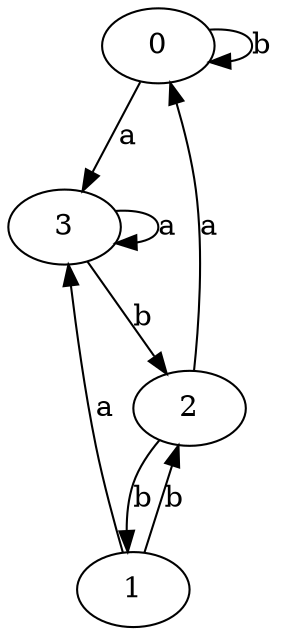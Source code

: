 digraph {
 ranksep=0.5;
 d2tdocpreamble = "\usetikzlibrary{automata}";
 d2tfigpreamble = "\tikzstyle{every state}= [ draw=blue!50,very thick,fill=blue!20]  \tikzstyle{auto}= [fill=white]";
 node [style="state"];
 edge [lblstyle="auto",topath="bend right", len=4  ]
  "0" [label="0",];
  "1" [label="1",style = "state, initial"];
  "2" [label="2",];
  "3" [label="3",style = "state, accepting"];
  "0" -> "0" [label="b",topath="loop above"];
  "0" -> "3" [label="a"];
  "1" -> "2" [label="b"];
  "1" -> "3" [label="a"];
  "2" -> "0" [label="a"];
  "2" -> "1" [label="b"];
  "3" -> "2" [label="b"];
  "3" -> "3" [label="a",topath="loop above"];
}